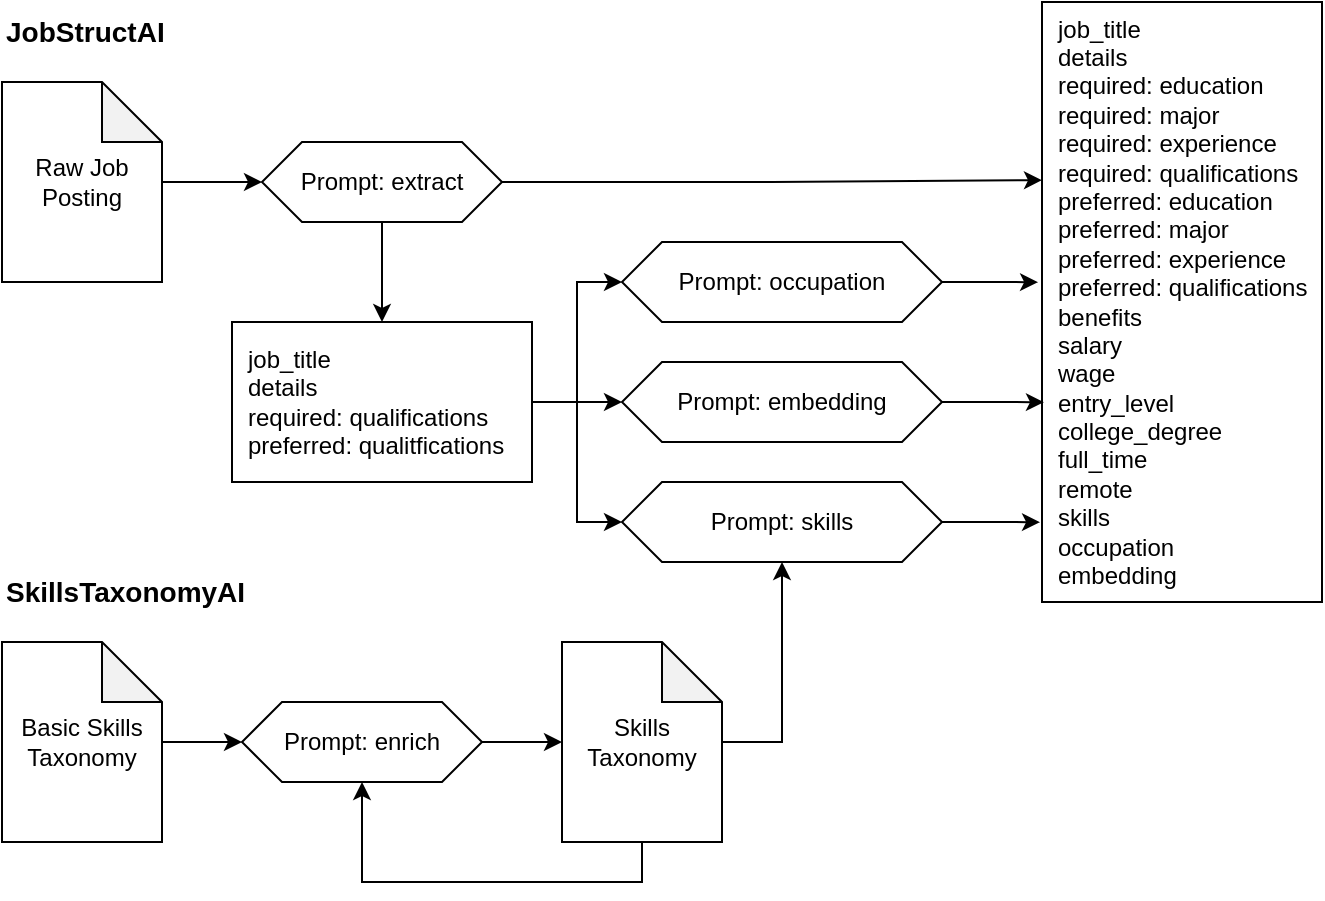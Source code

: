 <mxfile version="22.1.16" type="device">
  <diagram name="Page-1" id="RfK_Abk6n_yBc9Iloa78">
    <mxGraphModel dx="1026" dy="658" grid="1" gridSize="10" guides="1" tooltips="1" connect="1" arrows="1" fold="1" page="1" pageScale="1" pageWidth="850" pageHeight="1400" math="0" shadow="0">
      <root>
        <mxCell id="0" />
        <mxCell id="1" parent="0" />
        <mxCell id="7xfY5llluwFgDTU9FiO--8" style="edgeStyle=orthogonalEdgeStyle;rounded=0;orthogonalLoop=1;jettySize=auto;html=1;entryX=0;entryY=0.5;entryDx=0;entryDy=0;" edge="1" parent="1" source="7xfY5llluwFgDTU9FiO--2" target="7xfY5llluwFgDTU9FiO--5">
          <mxGeometry relative="1" as="geometry" />
        </mxCell>
        <mxCell id="7xfY5llluwFgDTU9FiO--2" value="Raw Job&lt;br&gt;Posting" style="shape=note;whiteSpace=wrap;html=1;backgroundOutline=1;darkOpacity=0.05;" vertex="1" parent="1">
          <mxGeometry x="40" y="80" width="80" height="100" as="geometry" />
        </mxCell>
        <mxCell id="7xfY5llluwFgDTU9FiO--21" style="edgeStyle=orthogonalEdgeStyle;rounded=0;orthogonalLoop=1;jettySize=auto;html=1;entryX=0;entryY=0.5;entryDx=0;entryDy=0;" edge="1" parent="1" source="7xfY5llluwFgDTU9FiO--4" target="7xfY5llluwFgDTU9FiO--18">
          <mxGeometry relative="1" as="geometry" />
        </mxCell>
        <mxCell id="7xfY5llluwFgDTU9FiO--23" style="edgeStyle=orthogonalEdgeStyle;rounded=0;orthogonalLoop=1;jettySize=auto;html=1;entryX=0;entryY=0.5;entryDx=0;entryDy=0;" edge="1" parent="1" source="7xfY5llluwFgDTU9FiO--4" target="7xfY5llluwFgDTU9FiO--19">
          <mxGeometry relative="1" as="geometry" />
        </mxCell>
        <mxCell id="7xfY5llluwFgDTU9FiO--24" style="edgeStyle=orthogonalEdgeStyle;rounded=0;orthogonalLoop=1;jettySize=auto;html=1;entryX=0;entryY=0.5;entryDx=0;entryDy=0;" edge="1" parent="1" source="7xfY5llluwFgDTU9FiO--4" target="7xfY5llluwFgDTU9FiO--17">
          <mxGeometry relative="1" as="geometry" />
        </mxCell>
        <mxCell id="7xfY5llluwFgDTU9FiO--4" value="job_title&lt;br&gt;details&lt;br&gt;required: qualifications&lt;br&gt;preferred: qualitfications" style="rounded=0;whiteSpace=wrap;html=1;align=left;spacingLeft=6;" vertex="1" parent="1">
          <mxGeometry x="155" y="200" width="150" height="80" as="geometry" />
        </mxCell>
        <mxCell id="7xfY5llluwFgDTU9FiO--12" style="edgeStyle=orthogonalEdgeStyle;rounded=0;orthogonalLoop=1;jettySize=auto;html=1;entryX=0.5;entryY=0;entryDx=0;entryDy=0;" edge="1" parent="1" source="7xfY5llluwFgDTU9FiO--5" target="7xfY5llluwFgDTU9FiO--4">
          <mxGeometry relative="1" as="geometry" />
        </mxCell>
        <mxCell id="7xfY5llluwFgDTU9FiO--5" value="Prompt: extract" style="shape=hexagon;perimeter=hexagonPerimeter2;whiteSpace=wrap;html=1;fixedSize=1;" vertex="1" parent="1">
          <mxGeometry x="170" y="110" width="120" height="40" as="geometry" />
        </mxCell>
        <mxCell id="7xfY5llluwFgDTU9FiO--6" value="JobStructAI" style="text;html=1;strokeColor=none;fillColor=none;align=left;verticalAlign=middle;whiteSpace=wrap;rounded=0;fontStyle=1;fontSize=14;" vertex="1" parent="1">
          <mxGeometry x="40" y="40" width="160" height="30" as="geometry" />
        </mxCell>
        <mxCell id="7xfY5llluwFgDTU9FiO--7" value="SkillsTaxonomyAI" style="text;html=1;strokeColor=none;fillColor=none;align=left;verticalAlign=middle;whiteSpace=wrap;rounded=0;fontStyle=1;fontSize=14;" vertex="1" parent="1">
          <mxGeometry x="40" y="320" width="160" height="30" as="geometry" />
        </mxCell>
        <mxCell id="7xfY5llluwFgDTU9FiO--11" style="edgeStyle=orthogonalEdgeStyle;rounded=0;orthogonalLoop=1;jettySize=auto;html=1;entryX=0;entryY=0.5;entryDx=0;entryDy=0;" edge="1" parent="1" source="7xfY5llluwFgDTU9FiO--9" target="7xfY5llluwFgDTU9FiO--10">
          <mxGeometry relative="1" as="geometry" />
        </mxCell>
        <mxCell id="7xfY5llluwFgDTU9FiO--9" value="Basic Skills&lt;br&gt;Taxonomy" style="shape=note;whiteSpace=wrap;html=1;backgroundOutline=1;darkOpacity=0.05;" vertex="1" parent="1">
          <mxGeometry x="40" y="360" width="80" height="100" as="geometry" />
        </mxCell>
        <mxCell id="7xfY5llluwFgDTU9FiO--10" value="Prompt: enrich" style="shape=hexagon;perimeter=hexagonPerimeter2;whiteSpace=wrap;html=1;fixedSize=1;" vertex="1" parent="1">
          <mxGeometry x="160" y="390" width="120" height="40" as="geometry" />
        </mxCell>
        <mxCell id="7xfY5llluwFgDTU9FiO--15" style="edgeStyle=orthogonalEdgeStyle;rounded=0;orthogonalLoop=1;jettySize=auto;html=1;entryX=0.5;entryY=1;entryDx=0;entryDy=0;" edge="1" parent="1" source="7xfY5llluwFgDTU9FiO--13" target="7xfY5llluwFgDTU9FiO--10">
          <mxGeometry relative="1" as="geometry">
            <Array as="points">
              <mxPoint x="360" y="480" />
              <mxPoint x="220" y="480" />
            </Array>
          </mxGeometry>
        </mxCell>
        <mxCell id="7xfY5llluwFgDTU9FiO--22" style="edgeStyle=orthogonalEdgeStyle;rounded=0;orthogonalLoop=1;jettySize=auto;html=1;entryX=0.5;entryY=1;entryDx=0;entryDy=0;" edge="1" parent="1" source="7xfY5llluwFgDTU9FiO--13" target="7xfY5llluwFgDTU9FiO--19">
          <mxGeometry relative="1" as="geometry">
            <Array as="points">
              <mxPoint x="430" y="410" />
            </Array>
          </mxGeometry>
        </mxCell>
        <mxCell id="7xfY5llluwFgDTU9FiO--13" value="Skills&lt;br&gt;Taxonomy" style="shape=note;whiteSpace=wrap;html=1;backgroundOutline=1;darkOpacity=0.05;" vertex="1" parent="1">
          <mxGeometry x="320" y="360" width="80" height="100" as="geometry" />
        </mxCell>
        <mxCell id="7xfY5llluwFgDTU9FiO--14" style="edgeStyle=orthogonalEdgeStyle;rounded=0;orthogonalLoop=1;jettySize=auto;html=1;entryX=0;entryY=0.5;entryDx=0;entryDy=0;entryPerimeter=0;" edge="1" parent="1" source="7xfY5llluwFgDTU9FiO--10" target="7xfY5llluwFgDTU9FiO--13">
          <mxGeometry relative="1" as="geometry" />
        </mxCell>
        <mxCell id="7xfY5llluwFgDTU9FiO--17" value="Prompt: occupation" style="shape=hexagon;perimeter=hexagonPerimeter2;whiteSpace=wrap;html=1;fixedSize=1;" vertex="1" parent="1">
          <mxGeometry x="350" y="160" width="160" height="40" as="geometry" />
        </mxCell>
        <mxCell id="7xfY5llluwFgDTU9FiO--18" value="Prompt: embedding" style="shape=hexagon;perimeter=hexagonPerimeter2;whiteSpace=wrap;html=1;fixedSize=1;" vertex="1" parent="1">
          <mxGeometry x="350" y="220" width="160" height="40" as="geometry" />
        </mxCell>
        <mxCell id="7xfY5llluwFgDTU9FiO--19" value="Prompt: skills" style="shape=hexagon;perimeter=hexagonPerimeter2;whiteSpace=wrap;html=1;fixedSize=1;" vertex="1" parent="1">
          <mxGeometry x="350" y="280" width="160" height="40" as="geometry" />
        </mxCell>
        <mxCell id="7xfY5llluwFgDTU9FiO--25" value="job_title&lt;br&gt;details&lt;br&gt;required: education&lt;br&gt;required: major&lt;br&gt;required: experience&lt;br&gt;required: qualifications&lt;br&gt;preferred: education&lt;br&gt;preferred: major&lt;br&gt;preferred: experience&lt;br&gt;preferred: qualifications&lt;br&gt;benefits&lt;br&gt;salary&lt;br&gt;wage&lt;br&gt;entry_level&lt;br&gt;college_degree&lt;br&gt;full_time&lt;br&gt;remote&lt;br&gt;skills&lt;br&gt;occupation&lt;br&gt;embedding" style="rounded=0;whiteSpace=wrap;html=1;align=left;spacingLeft=6;" vertex="1" parent="1">
          <mxGeometry x="560" y="40" width="140" height="300" as="geometry" />
        </mxCell>
        <mxCell id="7xfY5llluwFgDTU9FiO--26" style="edgeStyle=orthogonalEdgeStyle;rounded=0;orthogonalLoop=1;jettySize=auto;html=1;entryX=0;entryY=0.297;entryDx=0;entryDy=0;entryPerimeter=0;" edge="1" parent="1" source="7xfY5llluwFgDTU9FiO--5" target="7xfY5llluwFgDTU9FiO--25">
          <mxGeometry relative="1" as="geometry" />
        </mxCell>
        <mxCell id="7xfY5llluwFgDTU9FiO--27" style="edgeStyle=orthogonalEdgeStyle;rounded=0;orthogonalLoop=1;jettySize=auto;html=1;entryX=-0.014;entryY=0.467;entryDx=0;entryDy=0;entryPerimeter=0;" edge="1" parent="1" source="7xfY5llluwFgDTU9FiO--17" target="7xfY5llluwFgDTU9FiO--25">
          <mxGeometry relative="1" as="geometry" />
        </mxCell>
        <mxCell id="7xfY5llluwFgDTU9FiO--29" style="edgeStyle=orthogonalEdgeStyle;rounded=0;orthogonalLoop=1;jettySize=auto;html=1;entryX=0.007;entryY=0.667;entryDx=0;entryDy=0;entryPerimeter=0;" edge="1" parent="1" source="7xfY5llluwFgDTU9FiO--18" target="7xfY5llluwFgDTU9FiO--25">
          <mxGeometry relative="1" as="geometry" />
        </mxCell>
        <mxCell id="7xfY5llluwFgDTU9FiO--30" style="edgeStyle=orthogonalEdgeStyle;rounded=0;orthogonalLoop=1;jettySize=auto;html=1;entryX=-0.007;entryY=0.867;entryDx=0;entryDy=0;entryPerimeter=0;" edge="1" parent="1" source="7xfY5llluwFgDTU9FiO--19" target="7xfY5llluwFgDTU9FiO--25">
          <mxGeometry relative="1" as="geometry" />
        </mxCell>
      </root>
    </mxGraphModel>
  </diagram>
</mxfile>
